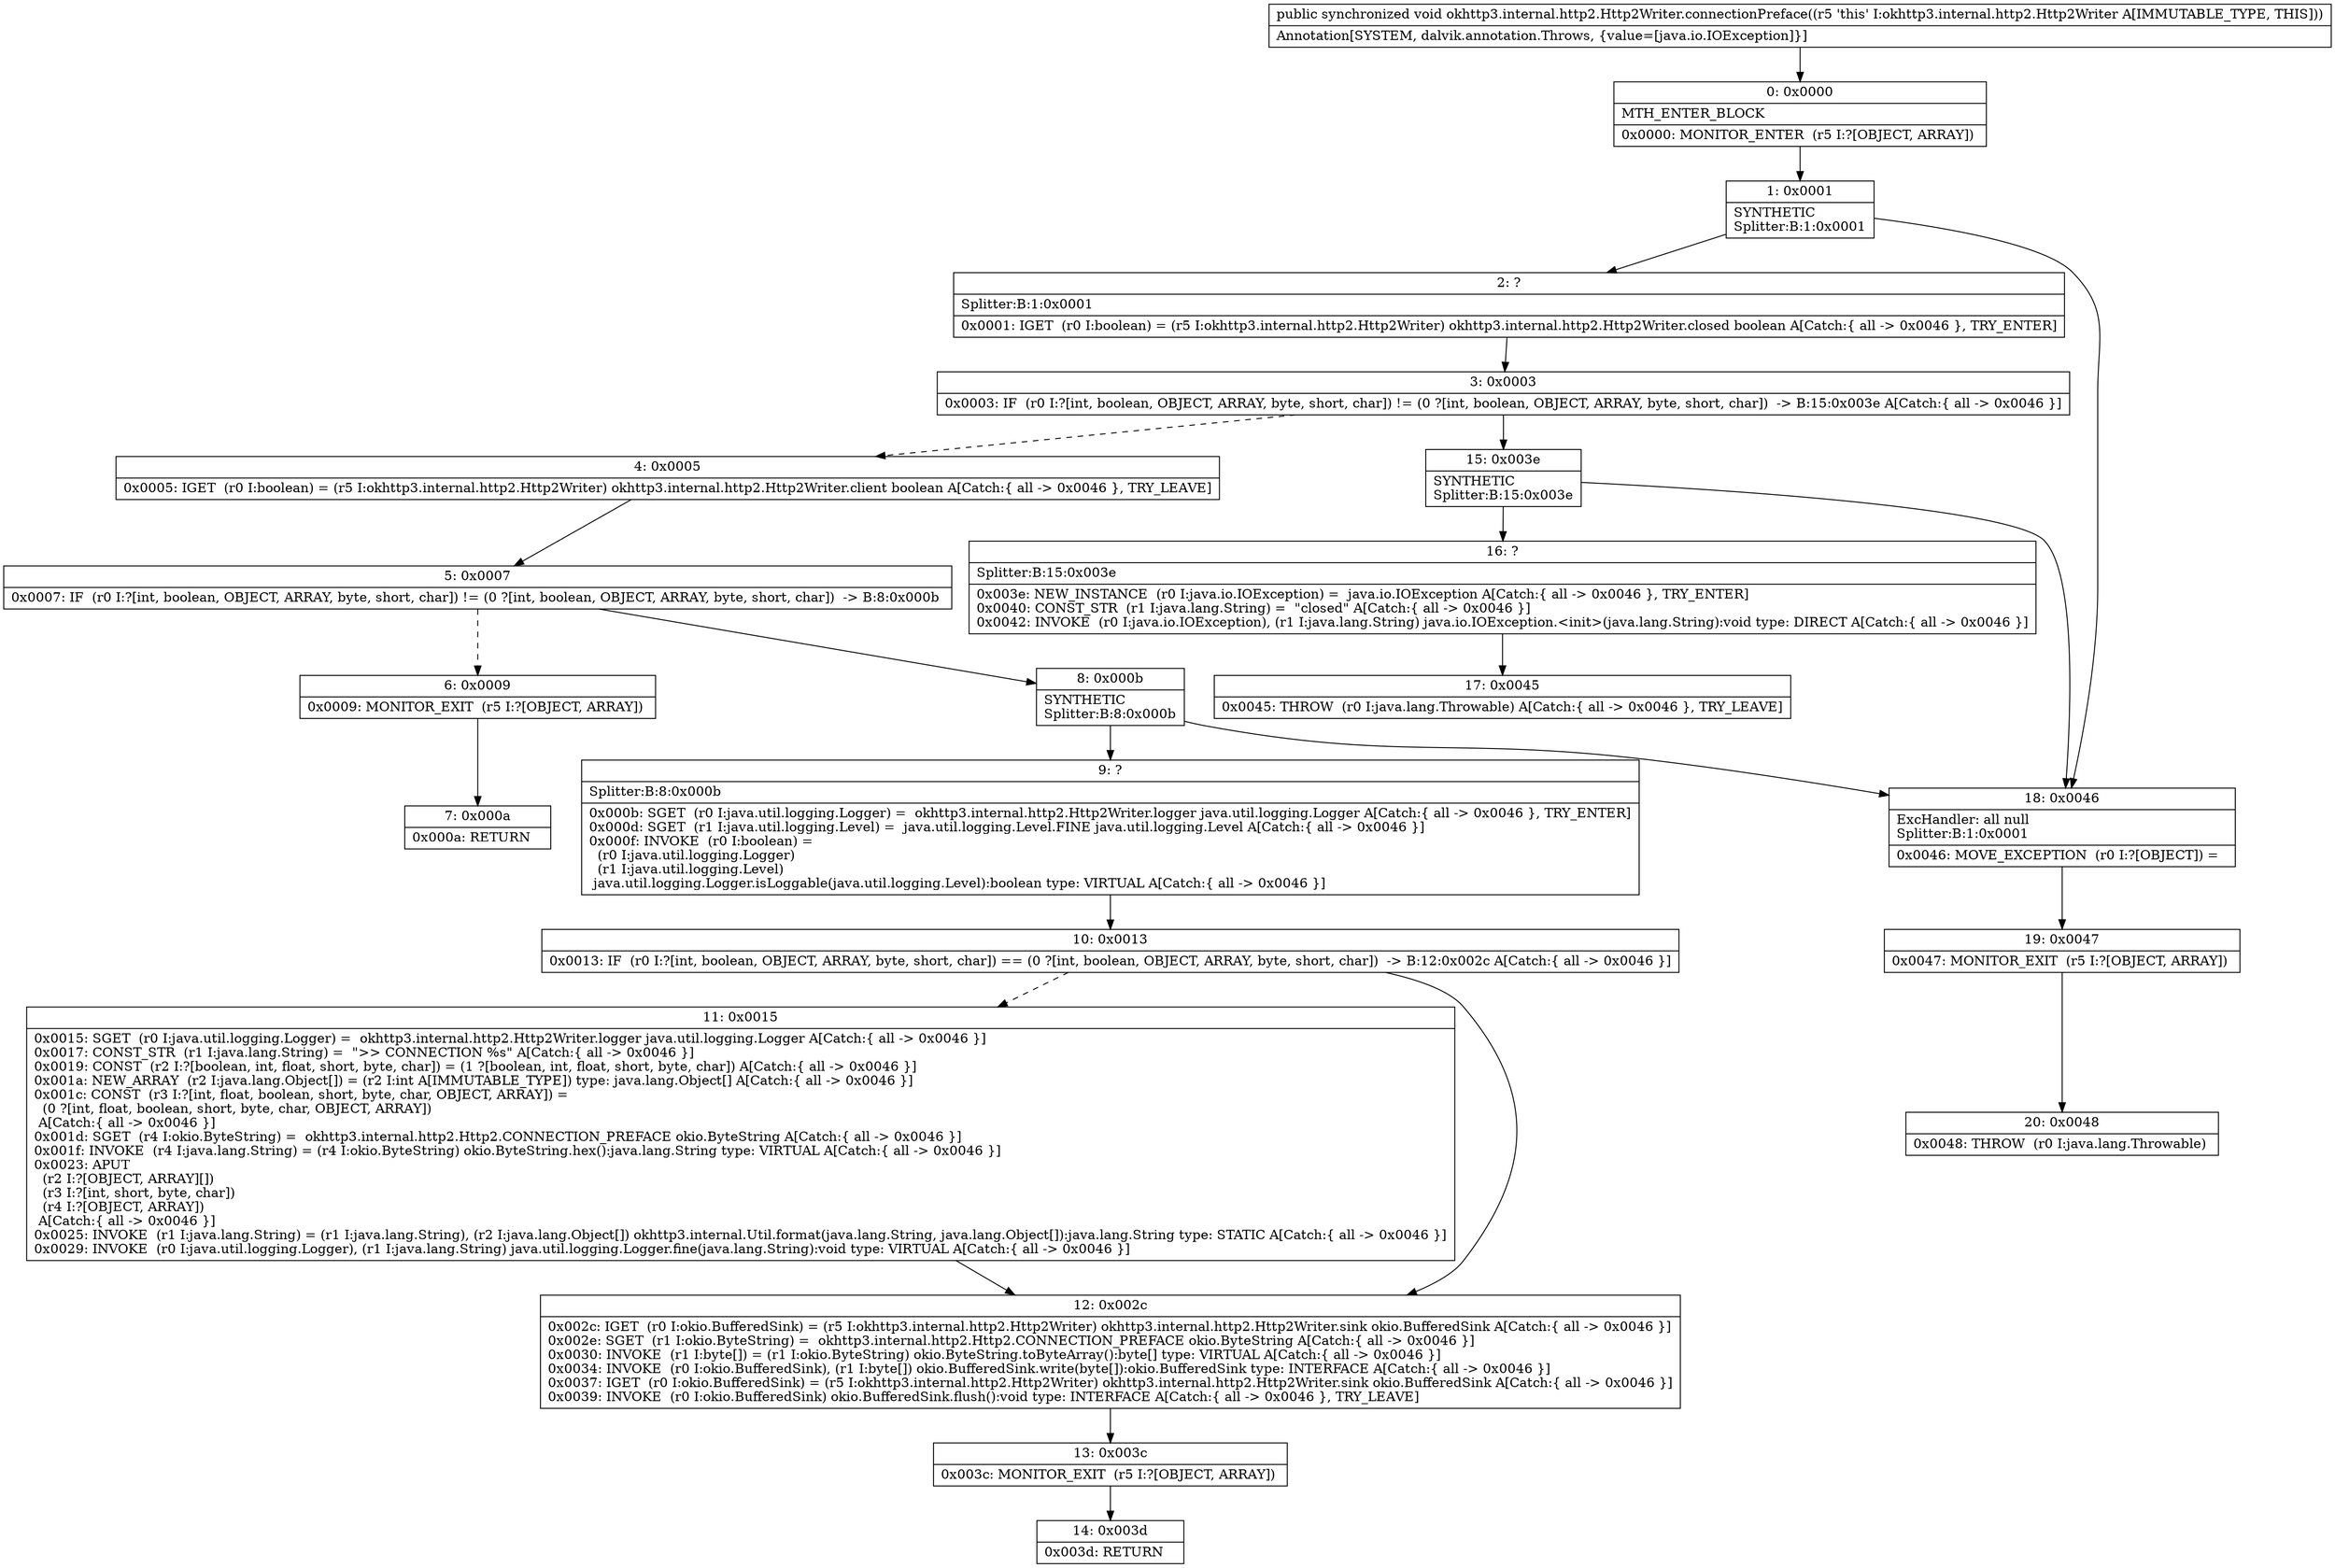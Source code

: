 digraph "CFG forokhttp3.internal.http2.Http2Writer.connectionPreface()V" {
Node_0 [shape=record,label="{0\:\ 0x0000|MTH_ENTER_BLOCK\l|0x0000: MONITOR_ENTER  (r5 I:?[OBJECT, ARRAY]) \l}"];
Node_1 [shape=record,label="{1\:\ 0x0001|SYNTHETIC\lSplitter:B:1:0x0001\l}"];
Node_2 [shape=record,label="{2\:\ ?|Splitter:B:1:0x0001\l|0x0001: IGET  (r0 I:boolean) = (r5 I:okhttp3.internal.http2.Http2Writer) okhttp3.internal.http2.Http2Writer.closed boolean A[Catch:\{ all \-\> 0x0046 \}, TRY_ENTER]\l}"];
Node_3 [shape=record,label="{3\:\ 0x0003|0x0003: IF  (r0 I:?[int, boolean, OBJECT, ARRAY, byte, short, char]) != (0 ?[int, boolean, OBJECT, ARRAY, byte, short, char])  \-\> B:15:0x003e A[Catch:\{ all \-\> 0x0046 \}]\l}"];
Node_4 [shape=record,label="{4\:\ 0x0005|0x0005: IGET  (r0 I:boolean) = (r5 I:okhttp3.internal.http2.Http2Writer) okhttp3.internal.http2.Http2Writer.client boolean A[Catch:\{ all \-\> 0x0046 \}, TRY_LEAVE]\l}"];
Node_5 [shape=record,label="{5\:\ 0x0007|0x0007: IF  (r0 I:?[int, boolean, OBJECT, ARRAY, byte, short, char]) != (0 ?[int, boolean, OBJECT, ARRAY, byte, short, char])  \-\> B:8:0x000b \l}"];
Node_6 [shape=record,label="{6\:\ 0x0009|0x0009: MONITOR_EXIT  (r5 I:?[OBJECT, ARRAY]) \l}"];
Node_7 [shape=record,label="{7\:\ 0x000a|0x000a: RETURN   \l}"];
Node_8 [shape=record,label="{8\:\ 0x000b|SYNTHETIC\lSplitter:B:8:0x000b\l}"];
Node_9 [shape=record,label="{9\:\ ?|Splitter:B:8:0x000b\l|0x000b: SGET  (r0 I:java.util.logging.Logger) =  okhttp3.internal.http2.Http2Writer.logger java.util.logging.Logger A[Catch:\{ all \-\> 0x0046 \}, TRY_ENTER]\l0x000d: SGET  (r1 I:java.util.logging.Level) =  java.util.logging.Level.FINE java.util.logging.Level A[Catch:\{ all \-\> 0x0046 \}]\l0x000f: INVOKE  (r0 I:boolean) = \l  (r0 I:java.util.logging.Logger)\l  (r1 I:java.util.logging.Level)\l java.util.logging.Logger.isLoggable(java.util.logging.Level):boolean type: VIRTUAL A[Catch:\{ all \-\> 0x0046 \}]\l}"];
Node_10 [shape=record,label="{10\:\ 0x0013|0x0013: IF  (r0 I:?[int, boolean, OBJECT, ARRAY, byte, short, char]) == (0 ?[int, boolean, OBJECT, ARRAY, byte, short, char])  \-\> B:12:0x002c A[Catch:\{ all \-\> 0x0046 \}]\l}"];
Node_11 [shape=record,label="{11\:\ 0x0015|0x0015: SGET  (r0 I:java.util.logging.Logger) =  okhttp3.internal.http2.Http2Writer.logger java.util.logging.Logger A[Catch:\{ all \-\> 0x0046 \}]\l0x0017: CONST_STR  (r1 I:java.lang.String) =  \"\>\> CONNECTION %s\" A[Catch:\{ all \-\> 0x0046 \}]\l0x0019: CONST  (r2 I:?[boolean, int, float, short, byte, char]) = (1 ?[boolean, int, float, short, byte, char]) A[Catch:\{ all \-\> 0x0046 \}]\l0x001a: NEW_ARRAY  (r2 I:java.lang.Object[]) = (r2 I:int A[IMMUTABLE_TYPE]) type: java.lang.Object[] A[Catch:\{ all \-\> 0x0046 \}]\l0x001c: CONST  (r3 I:?[int, float, boolean, short, byte, char, OBJECT, ARRAY]) = \l  (0 ?[int, float, boolean, short, byte, char, OBJECT, ARRAY])\l A[Catch:\{ all \-\> 0x0046 \}]\l0x001d: SGET  (r4 I:okio.ByteString) =  okhttp3.internal.http2.Http2.CONNECTION_PREFACE okio.ByteString A[Catch:\{ all \-\> 0x0046 \}]\l0x001f: INVOKE  (r4 I:java.lang.String) = (r4 I:okio.ByteString) okio.ByteString.hex():java.lang.String type: VIRTUAL A[Catch:\{ all \-\> 0x0046 \}]\l0x0023: APUT  \l  (r2 I:?[OBJECT, ARRAY][])\l  (r3 I:?[int, short, byte, char])\l  (r4 I:?[OBJECT, ARRAY])\l A[Catch:\{ all \-\> 0x0046 \}]\l0x0025: INVOKE  (r1 I:java.lang.String) = (r1 I:java.lang.String), (r2 I:java.lang.Object[]) okhttp3.internal.Util.format(java.lang.String, java.lang.Object[]):java.lang.String type: STATIC A[Catch:\{ all \-\> 0x0046 \}]\l0x0029: INVOKE  (r0 I:java.util.logging.Logger), (r1 I:java.lang.String) java.util.logging.Logger.fine(java.lang.String):void type: VIRTUAL A[Catch:\{ all \-\> 0x0046 \}]\l}"];
Node_12 [shape=record,label="{12\:\ 0x002c|0x002c: IGET  (r0 I:okio.BufferedSink) = (r5 I:okhttp3.internal.http2.Http2Writer) okhttp3.internal.http2.Http2Writer.sink okio.BufferedSink A[Catch:\{ all \-\> 0x0046 \}]\l0x002e: SGET  (r1 I:okio.ByteString) =  okhttp3.internal.http2.Http2.CONNECTION_PREFACE okio.ByteString A[Catch:\{ all \-\> 0x0046 \}]\l0x0030: INVOKE  (r1 I:byte[]) = (r1 I:okio.ByteString) okio.ByteString.toByteArray():byte[] type: VIRTUAL A[Catch:\{ all \-\> 0x0046 \}]\l0x0034: INVOKE  (r0 I:okio.BufferedSink), (r1 I:byte[]) okio.BufferedSink.write(byte[]):okio.BufferedSink type: INTERFACE A[Catch:\{ all \-\> 0x0046 \}]\l0x0037: IGET  (r0 I:okio.BufferedSink) = (r5 I:okhttp3.internal.http2.Http2Writer) okhttp3.internal.http2.Http2Writer.sink okio.BufferedSink A[Catch:\{ all \-\> 0x0046 \}]\l0x0039: INVOKE  (r0 I:okio.BufferedSink) okio.BufferedSink.flush():void type: INTERFACE A[Catch:\{ all \-\> 0x0046 \}, TRY_LEAVE]\l}"];
Node_13 [shape=record,label="{13\:\ 0x003c|0x003c: MONITOR_EXIT  (r5 I:?[OBJECT, ARRAY]) \l}"];
Node_14 [shape=record,label="{14\:\ 0x003d|0x003d: RETURN   \l}"];
Node_15 [shape=record,label="{15\:\ 0x003e|SYNTHETIC\lSplitter:B:15:0x003e\l}"];
Node_16 [shape=record,label="{16\:\ ?|Splitter:B:15:0x003e\l|0x003e: NEW_INSTANCE  (r0 I:java.io.IOException) =  java.io.IOException A[Catch:\{ all \-\> 0x0046 \}, TRY_ENTER]\l0x0040: CONST_STR  (r1 I:java.lang.String) =  \"closed\" A[Catch:\{ all \-\> 0x0046 \}]\l0x0042: INVOKE  (r0 I:java.io.IOException), (r1 I:java.lang.String) java.io.IOException.\<init\>(java.lang.String):void type: DIRECT A[Catch:\{ all \-\> 0x0046 \}]\l}"];
Node_17 [shape=record,label="{17\:\ 0x0045|0x0045: THROW  (r0 I:java.lang.Throwable) A[Catch:\{ all \-\> 0x0046 \}, TRY_LEAVE]\l}"];
Node_18 [shape=record,label="{18\:\ 0x0046|ExcHandler: all null\lSplitter:B:1:0x0001\l|0x0046: MOVE_EXCEPTION  (r0 I:?[OBJECT]) =  \l}"];
Node_19 [shape=record,label="{19\:\ 0x0047|0x0047: MONITOR_EXIT  (r5 I:?[OBJECT, ARRAY]) \l}"];
Node_20 [shape=record,label="{20\:\ 0x0048|0x0048: THROW  (r0 I:java.lang.Throwable) \l}"];
MethodNode[shape=record,label="{public synchronized void okhttp3.internal.http2.Http2Writer.connectionPreface((r5 'this' I:okhttp3.internal.http2.Http2Writer A[IMMUTABLE_TYPE, THIS]))  | Annotation[SYSTEM, dalvik.annotation.Throws, \{value=[java.io.IOException]\}]\l}"];
MethodNode -> Node_0;
Node_0 -> Node_1;
Node_1 -> Node_2;
Node_1 -> Node_18;
Node_2 -> Node_3;
Node_3 -> Node_4[style=dashed];
Node_3 -> Node_15;
Node_4 -> Node_5;
Node_5 -> Node_6[style=dashed];
Node_5 -> Node_8;
Node_6 -> Node_7;
Node_8 -> Node_9;
Node_8 -> Node_18;
Node_9 -> Node_10;
Node_10 -> Node_11[style=dashed];
Node_10 -> Node_12;
Node_11 -> Node_12;
Node_12 -> Node_13;
Node_13 -> Node_14;
Node_15 -> Node_16;
Node_15 -> Node_18;
Node_16 -> Node_17;
Node_18 -> Node_19;
Node_19 -> Node_20;
}

